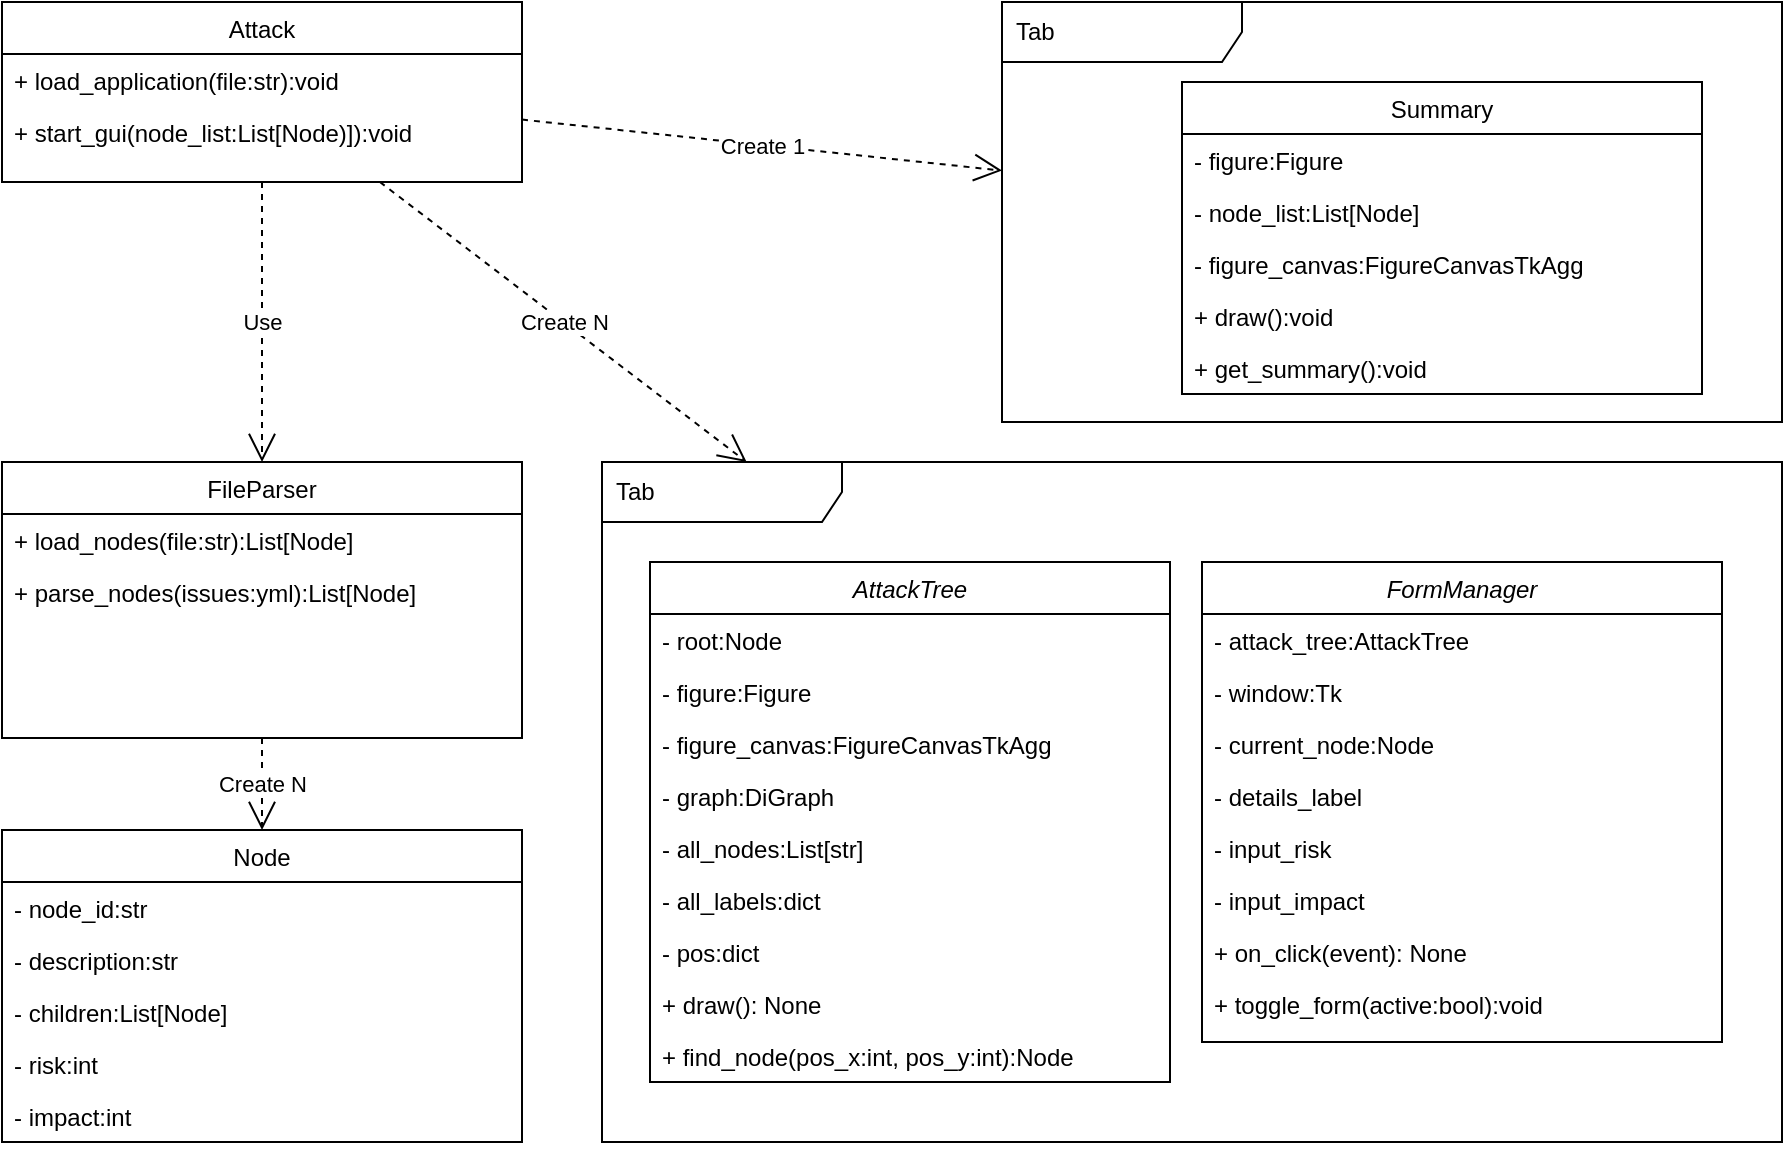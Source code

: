 <mxfile version="20.4.0" type="device"><diagram id="C5RBs43oDa-KdzZeNtuy" name="Page-1"><mxGraphModel dx="1750" dy="666" grid="1" gridSize="10" guides="1" tooltips="1" connect="1" arrows="1" fold="1" page="1" pageScale="1" pageWidth="827" pageHeight="1169" math="0" shadow="0"><root><mxCell id="WIyWlLk6GJQsqaUBKTNV-0"/><mxCell id="WIyWlLk6GJQsqaUBKTNV-1" parent="WIyWlLk6GJQsqaUBKTNV-0"/><mxCell id="zkfFHV4jXpPFQw0GAbJ--0" value="AttackTree" style="swimlane;fontStyle=2;align=center;verticalAlign=top;childLayout=stackLayout;horizontal=1;startSize=26;horizontalStack=0;resizeParent=1;resizeLast=0;collapsible=1;marginBottom=0;rounded=0;shadow=0;strokeWidth=1;" parent="WIyWlLk6GJQsqaUBKTNV-1" vertex="1"><mxGeometry x="284" y="320" width="260" height="260" as="geometry"><mxRectangle x="230" y="140" width="160" height="26" as="alternateBounds"/></mxGeometry></mxCell><mxCell id="zkfFHV4jXpPFQw0GAbJ--1" value="- root:Node" style="text;align=left;verticalAlign=top;spacingLeft=4;spacingRight=4;overflow=hidden;rotatable=0;points=[[0,0.5],[1,0.5]];portConstraint=eastwest;" parent="zkfFHV4jXpPFQw0GAbJ--0" vertex="1"><mxGeometry y="26" width="260" height="26" as="geometry"/></mxCell><mxCell id="zkfFHV4jXpPFQw0GAbJ--2" value="- figure:Figure" style="text;align=left;verticalAlign=top;spacingLeft=4;spacingRight=4;overflow=hidden;rotatable=0;points=[[0,0.5],[1,0.5]];portConstraint=eastwest;rounded=0;shadow=0;html=0;" parent="zkfFHV4jXpPFQw0GAbJ--0" vertex="1"><mxGeometry y="52" width="260" height="26" as="geometry"/></mxCell><mxCell id="zkfFHV4jXpPFQw0GAbJ--3" value="- figure_canvas:FigureCanvasTkAgg" style="text;align=left;verticalAlign=top;spacingLeft=4;spacingRight=4;overflow=hidden;rotatable=0;points=[[0,0.5],[1,0.5]];portConstraint=eastwest;rounded=0;shadow=0;html=0;" parent="zkfFHV4jXpPFQw0GAbJ--0" vertex="1"><mxGeometry y="78" width="260" height="26" as="geometry"/></mxCell><mxCell id="zkfFHV4jXpPFQw0GAbJ--5" value="- graph:DiGraph" style="text;align=left;verticalAlign=top;spacingLeft=4;spacingRight=4;overflow=hidden;rotatable=0;points=[[0,0.5],[1,0.5]];portConstraint=eastwest;" parent="zkfFHV4jXpPFQw0GAbJ--0" vertex="1"><mxGeometry y="104" width="260" height="26" as="geometry"/></mxCell><mxCell id="toRZrVcxaT1LRR0nkRPC-0" value="- all_nodes:List[str]" style="text;align=left;verticalAlign=top;spacingLeft=4;spacingRight=4;overflow=hidden;rotatable=0;points=[[0,0.5],[1,0.5]];portConstraint=eastwest;rounded=0;shadow=0;html=0;" vertex="1" parent="zkfFHV4jXpPFQw0GAbJ--0"><mxGeometry y="130" width="260" height="26" as="geometry"/></mxCell><mxCell id="toRZrVcxaT1LRR0nkRPC-1" value="- all_labels:dict" style="text;align=left;verticalAlign=top;spacingLeft=4;spacingRight=4;overflow=hidden;rotatable=0;points=[[0,0.5],[1,0.5]];portConstraint=eastwest;rounded=0;shadow=0;html=0;" vertex="1" parent="zkfFHV4jXpPFQw0GAbJ--0"><mxGeometry y="156" width="260" height="26" as="geometry"/></mxCell><mxCell id="toRZrVcxaT1LRR0nkRPC-2" value="- pos:dict" style="text;align=left;verticalAlign=top;spacingLeft=4;spacingRight=4;overflow=hidden;rotatable=0;points=[[0,0.5],[1,0.5]];portConstraint=eastwest;rounded=0;shadow=0;html=0;" vertex="1" parent="zkfFHV4jXpPFQw0GAbJ--0"><mxGeometry y="182" width="260" height="26" as="geometry"/></mxCell><mxCell id="toRZrVcxaT1LRR0nkRPC-3" value="+ draw(): None" style="text;align=left;verticalAlign=top;spacingLeft=4;spacingRight=4;overflow=hidden;rotatable=0;points=[[0,0.5],[1,0.5]];portConstraint=eastwest;rounded=0;shadow=0;html=0;" vertex="1" parent="zkfFHV4jXpPFQw0GAbJ--0"><mxGeometry y="208" width="260" height="26" as="geometry"/></mxCell><mxCell id="toRZrVcxaT1LRR0nkRPC-4" value="+ find_node(pos_x:int, pos_y:int):Node" style="text;align=left;verticalAlign=top;spacingLeft=4;spacingRight=4;overflow=hidden;rotatable=0;points=[[0,0.5],[1,0.5]];portConstraint=eastwest;rounded=0;shadow=0;html=0;" vertex="1" parent="zkfFHV4jXpPFQw0GAbJ--0"><mxGeometry y="234" width="260" height="26" as="geometry"/></mxCell><mxCell id="zkfFHV4jXpPFQw0GAbJ--6" value="FileParser" style="swimlane;fontStyle=0;align=center;verticalAlign=top;childLayout=stackLayout;horizontal=1;startSize=26;horizontalStack=0;resizeParent=1;resizeLast=0;collapsible=1;marginBottom=0;rounded=0;shadow=0;strokeWidth=1;" parent="WIyWlLk6GJQsqaUBKTNV-1" vertex="1"><mxGeometry x="-40" y="270" width="260" height="138" as="geometry"><mxRectangle x="130" y="380" width="160" height="26" as="alternateBounds"/></mxGeometry></mxCell><mxCell id="zkfFHV4jXpPFQw0GAbJ--7" value="+ load_nodes(file:str):List[Node]" style="text;align=left;verticalAlign=top;spacingLeft=4;spacingRight=4;overflow=hidden;rotatable=0;points=[[0,0.5],[1,0.5]];portConstraint=eastwest;" parent="zkfFHV4jXpPFQw0GAbJ--6" vertex="1"><mxGeometry y="26" width="260" height="26" as="geometry"/></mxCell><mxCell id="zkfFHV4jXpPFQw0GAbJ--8" value="+ parse_nodes(issues:yml):List[Node]" style="text;align=left;verticalAlign=top;spacingLeft=4;spacingRight=4;overflow=hidden;rotatable=0;points=[[0,0.5],[1,0.5]];portConstraint=eastwest;rounded=0;shadow=0;html=0;" parent="zkfFHV4jXpPFQw0GAbJ--6" vertex="1"><mxGeometry y="52" width="260" height="26" as="geometry"/></mxCell><mxCell id="zkfFHV4jXpPFQw0GAbJ--17" value="Attack" style="swimlane;fontStyle=0;align=center;verticalAlign=top;childLayout=stackLayout;horizontal=1;startSize=26;horizontalStack=0;resizeParent=1;resizeLast=0;collapsible=1;marginBottom=0;rounded=0;shadow=0;strokeWidth=1;" parent="WIyWlLk6GJQsqaUBKTNV-1" vertex="1"><mxGeometry x="-40" y="40" width="260" height="90" as="geometry"><mxRectangle x="550" y="140" width="160" height="26" as="alternateBounds"/></mxGeometry></mxCell><mxCell id="zkfFHV4jXpPFQw0GAbJ--18" value="+ load_application(file:str):void" style="text;align=left;verticalAlign=top;spacingLeft=4;spacingRight=4;overflow=hidden;rotatable=0;points=[[0,0.5],[1,0.5]];portConstraint=eastwest;" parent="zkfFHV4jXpPFQw0GAbJ--17" vertex="1"><mxGeometry y="26" width="260" height="26" as="geometry"/></mxCell><mxCell id="zkfFHV4jXpPFQw0GAbJ--19" value="+ start_gui(node_list:List[Node)]):void" style="text;align=left;verticalAlign=top;spacingLeft=4;spacingRight=4;overflow=hidden;rotatable=0;points=[[0,0.5],[1,0.5]];portConstraint=eastwest;rounded=0;shadow=0;html=0;" parent="zkfFHV4jXpPFQw0GAbJ--17" vertex="1"><mxGeometry y="52" width="260" height="26" as="geometry"/></mxCell><mxCell id="toRZrVcxaT1LRR0nkRPC-5" value="FormManager" style="swimlane;fontStyle=2;align=center;verticalAlign=top;childLayout=stackLayout;horizontal=1;startSize=26;horizontalStack=0;resizeParent=1;resizeLast=0;collapsible=1;marginBottom=0;rounded=0;shadow=0;strokeWidth=1;" vertex="1" parent="WIyWlLk6GJQsqaUBKTNV-1"><mxGeometry x="560" y="320" width="260" height="240" as="geometry"><mxRectangle x="230" y="140" width="160" height="26" as="alternateBounds"/></mxGeometry></mxCell><mxCell id="toRZrVcxaT1LRR0nkRPC-6" value="- attack_tree:AttackTree" style="text;align=left;verticalAlign=top;spacingLeft=4;spacingRight=4;overflow=hidden;rotatable=0;points=[[0,0.5],[1,0.5]];portConstraint=eastwest;" vertex="1" parent="toRZrVcxaT1LRR0nkRPC-5"><mxGeometry y="26" width="260" height="26" as="geometry"/></mxCell><mxCell id="toRZrVcxaT1LRR0nkRPC-7" value="- window:Tk" style="text;align=left;verticalAlign=top;spacingLeft=4;spacingRight=4;overflow=hidden;rotatable=0;points=[[0,0.5],[1,0.5]];portConstraint=eastwest;rounded=0;shadow=0;html=0;" vertex="1" parent="toRZrVcxaT1LRR0nkRPC-5"><mxGeometry y="52" width="260" height="26" as="geometry"/></mxCell><mxCell id="toRZrVcxaT1LRR0nkRPC-8" value="- current_node:Node" style="text;align=left;verticalAlign=top;spacingLeft=4;spacingRight=4;overflow=hidden;rotatable=0;points=[[0,0.5],[1,0.5]];portConstraint=eastwest;rounded=0;shadow=0;html=0;" vertex="1" parent="toRZrVcxaT1LRR0nkRPC-5"><mxGeometry y="78" width="260" height="26" as="geometry"/></mxCell><mxCell id="toRZrVcxaT1LRR0nkRPC-9" value="- details_label" style="text;align=left;verticalAlign=top;spacingLeft=4;spacingRight=4;overflow=hidden;rotatable=0;points=[[0,0.5],[1,0.5]];portConstraint=eastwest;" vertex="1" parent="toRZrVcxaT1LRR0nkRPC-5"><mxGeometry y="104" width="260" height="26" as="geometry"/></mxCell><mxCell id="toRZrVcxaT1LRR0nkRPC-10" value="- input_risk" style="text;align=left;verticalAlign=top;spacingLeft=4;spacingRight=4;overflow=hidden;rotatable=0;points=[[0,0.5],[1,0.5]];portConstraint=eastwest;rounded=0;shadow=0;html=0;" vertex="1" parent="toRZrVcxaT1LRR0nkRPC-5"><mxGeometry y="130" width="260" height="26" as="geometry"/></mxCell><mxCell id="toRZrVcxaT1LRR0nkRPC-11" value="- input_impact" style="text;align=left;verticalAlign=top;spacingLeft=4;spacingRight=4;overflow=hidden;rotatable=0;points=[[0,0.5],[1,0.5]];portConstraint=eastwest;rounded=0;shadow=0;html=0;" vertex="1" parent="toRZrVcxaT1LRR0nkRPC-5"><mxGeometry y="156" width="260" height="26" as="geometry"/></mxCell><mxCell id="toRZrVcxaT1LRR0nkRPC-13" value="+ on_click(event): None" style="text;align=left;verticalAlign=top;spacingLeft=4;spacingRight=4;overflow=hidden;rotatable=0;points=[[0,0.5],[1,0.5]];portConstraint=eastwest;rounded=0;shadow=0;html=0;" vertex="1" parent="toRZrVcxaT1LRR0nkRPC-5"><mxGeometry y="182" width="260" height="26" as="geometry"/></mxCell><mxCell id="toRZrVcxaT1LRR0nkRPC-14" value="+ toggle_form(active:bool):void" style="text;align=left;verticalAlign=top;spacingLeft=4;spacingRight=4;overflow=hidden;rotatable=0;points=[[0,0.5],[1,0.5]];portConstraint=eastwest;rounded=0;shadow=0;html=0;" vertex="1" parent="toRZrVcxaT1LRR0nkRPC-5"><mxGeometry y="208" width="260" height="26" as="geometry"/></mxCell><mxCell id="toRZrVcxaT1LRR0nkRPC-15" value="Node" style="swimlane;fontStyle=0;align=center;verticalAlign=top;childLayout=stackLayout;horizontal=1;startSize=26;horizontalStack=0;resizeParent=1;resizeLast=0;collapsible=1;marginBottom=0;rounded=0;shadow=0;strokeWidth=1;" vertex="1" parent="WIyWlLk6GJQsqaUBKTNV-1"><mxGeometry x="-40" y="454" width="260" height="156" as="geometry"><mxRectangle x="130" y="380" width="160" height="26" as="alternateBounds"/></mxGeometry></mxCell><mxCell id="toRZrVcxaT1LRR0nkRPC-16" value="- node_id:str" style="text;align=left;verticalAlign=top;spacingLeft=4;spacingRight=4;overflow=hidden;rotatable=0;points=[[0,0.5],[1,0.5]];portConstraint=eastwest;" vertex="1" parent="toRZrVcxaT1LRR0nkRPC-15"><mxGeometry y="26" width="260" height="26" as="geometry"/></mxCell><mxCell id="toRZrVcxaT1LRR0nkRPC-17" value="- description:str" style="text;align=left;verticalAlign=top;spacingLeft=4;spacingRight=4;overflow=hidden;rotatable=0;points=[[0,0.5],[1,0.5]];portConstraint=eastwest;rounded=0;shadow=0;html=0;" vertex="1" parent="toRZrVcxaT1LRR0nkRPC-15"><mxGeometry y="52" width="260" height="26" as="geometry"/></mxCell><mxCell id="toRZrVcxaT1LRR0nkRPC-18" value="- children:List[Node]" style="text;align=left;verticalAlign=top;spacingLeft=4;spacingRight=4;overflow=hidden;rotatable=0;points=[[0,0.5],[1,0.5]];portConstraint=eastwest;rounded=0;shadow=0;html=0;" vertex="1" parent="toRZrVcxaT1LRR0nkRPC-15"><mxGeometry y="78" width="260" height="26" as="geometry"/></mxCell><mxCell id="toRZrVcxaT1LRR0nkRPC-19" value="- risk:int" style="text;align=left;verticalAlign=top;spacingLeft=4;spacingRight=4;overflow=hidden;rotatable=0;points=[[0,0.5],[1,0.5]];portConstraint=eastwest;rounded=0;shadow=0;html=0;" vertex="1" parent="toRZrVcxaT1LRR0nkRPC-15"><mxGeometry y="104" width="260" height="26" as="geometry"/></mxCell><mxCell id="toRZrVcxaT1LRR0nkRPC-20" value="- impact:int" style="text;align=left;verticalAlign=top;spacingLeft=4;spacingRight=4;overflow=hidden;rotatable=0;points=[[0,0.5],[1,0.5]];portConstraint=eastwest;rounded=0;shadow=0;html=0;" vertex="1" parent="toRZrVcxaT1LRR0nkRPC-15"><mxGeometry y="130" width="260" height="26" as="geometry"/></mxCell><mxCell id="toRZrVcxaT1LRR0nkRPC-21" value="Summary" style="swimlane;fontStyle=0;align=center;verticalAlign=top;childLayout=stackLayout;horizontal=1;startSize=26;horizontalStack=0;resizeParent=1;resizeLast=0;collapsible=1;marginBottom=0;rounded=0;shadow=0;strokeWidth=1;" vertex="1" parent="WIyWlLk6GJQsqaUBKTNV-1"><mxGeometry x="550" y="80" width="260" height="156" as="geometry"><mxRectangle x="130" y="380" width="160" height="26" as="alternateBounds"/></mxGeometry></mxCell><mxCell id="toRZrVcxaT1LRR0nkRPC-22" value="- figure:Figure" style="text;align=left;verticalAlign=top;spacingLeft=4;spacingRight=4;overflow=hidden;rotatable=0;points=[[0,0.5],[1,0.5]];portConstraint=eastwest;" vertex="1" parent="toRZrVcxaT1LRR0nkRPC-21"><mxGeometry y="26" width="260" height="26" as="geometry"/></mxCell><mxCell id="toRZrVcxaT1LRR0nkRPC-23" value="- node_list:List[Node]" style="text;align=left;verticalAlign=top;spacingLeft=4;spacingRight=4;overflow=hidden;rotatable=0;points=[[0,0.5],[1,0.5]];portConstraint=eastwest;rounded=0;shadow=0;html=0;" vertex="1" parent="toRZrVcxaT1LRR0nkRPC-21"><mxGeometry y="52" width="260" height="26" as="geometry"/></mxCell><mxCell id="toRZrVcxaT1LRR0nkRPC-24" value="- figure_canvas:FigureCanvasTkAgg" style="text;align=left;verticalAlign=top;spacingLeft=4;spacingRight=4;overflow=hidden;rotatable=0;points=[[0,0.5],[1,0.5]];portConstraint=eastwest;rounded=0;shadow=0;html=0;" vertex="1" parent="toRZrVcxaT1LRR0nkRPC-21"><mxGeometry y="78" width="260" height="26" as="geometry"/></mxCell><mxCell id="toRZrVcxaT1LRR0nkRPC-25" value="+ draw():void" style="text;align=left;verticalAlign=top;spacingLeft=4;spacingRight=4;overflow=hidden;rotatable=0;points=[[0,0.5],[1,0.5]];portConstraint=eastwest;rounded=0;shadow=0;html=0;" vertex="1" parent="toRZrVcxaT1LRR0nkRPC-21"><mxGeometry y="104" width="260" height="26" as="geometry"/></mxCell><mxCell id="toRZrVcxaT1LRR0nkRPC-26" value="+ get_summary():void" style="text;align=left;verticalAlign=top;spacingLeft=4;spacingRight=4;overflow=hidden;rotatable=0;points=[[0,0.5],[1,0.5]];portConstraint=eastwest;rounded=0;shadow=0;html=0;" vertex="1" parent="toRZrVcxaT1LRR0nkRPC-21"><mxGeometry y="130" width="260" height="26" as="geometry"/></mxCell><mxCell id="toRZrVcxaT1LRR0nkRPC-27" value="Use" style="endArrow=open;endSize=12;dashed=1;html=1;rounded=0;entryX=0.5;entryY=0;entryDx=0;entryDy=0;" edge="1" parent="WIyWlLk6GJQsqaUBKTNV-1" source="zkfFHV4jXpPFQw0GAbJ--17" target="zkfFHV4jXpPFQw0GAbJ--6"><mxGeometry width="160" relative="1" as="geometry"><mxPoint x="220" y="290" as="sourcePoint"/><mxPoint x="380" y="290" as="targetPoint"/></mxGeometry></mxCell><mxCell id="toRZrVcxaT1LRR0nkRPC-28" value="Create N" style="endArrow=open;endSize=12;dashed=1;html=1;rounded=0;" edge="1" parent="WIyWlLk6GJQsqaUBKTNV-1" source="zkfFHV4jXpPFQw0GAbJ--17" target="toRZrVcxaT1LRR0nkRPC-37"><mxGeometry width="160" relative="1" as="geometry"><mxPoint x="220" y="256" as="sourcePoint"/><mxPoint x="270" y="380" as="targetPoint"/></mxGeometry></mxCell><mxCell id="toRZrVcxaT1LRR0nkRPC-30" value="Create 1" style="endArrow=open;endSize=12;dashed=1;html=1;rounded=0;" edge="1" parent="WIyWlLk6GJQsqaUBKTNV-1" source="zkfFHV4jXpPFQw0GAbJ--17" target="toRZrVcxaT1LRR0nkRPC-38"><mxGeometry width="160" relative="1" as="geometry"><mxPoint x="236.564" y="256" as="sourcePoint"/><mxPoint x="300.061" y="670" as="targetPoint"/></mxGeometry></mxCell><mxCell id="toRZrVcxaT1LRR0nkRPC-34" value="Create N" style="endArrow=open;endSize=12;dashed=1;html=1;rounded=0;" edge="1" parent="WIyWlLk6GJQsqaUBKTNV-1" source="zkfFHV4jXpPFQw0GAbJ--6" target="toRZrVcxaT1LRR0nkRPC-15"><mxGeometry width="160" relative="1" as="geometry"><mxPoint x="100" y="520" as="sourcePoint"/><mxPoint x="260" y="520" as="targetPoint"/></mxGeometry></mxCell><mxCell id="toRZrVcxaT1LRR0nkRPC-37" value="Tab" style="shape=umlFrame;whiteSpace=wrap;html=1;width=120;height=30;boundedLbl=1;verticalAlign=middle;align=left;spacingLeft=5;" vertex="1" parent="WIyWlLk6GJQsqaUBKTNV-1"><mxGeometry x="260" y="270" width="590" height="340" as="geometry"/></mxCell><mxCell id="toRZrVcxaT1LRR0nkRPC-38" value="Tab" style="shape=umlFrame;whiteSpace=wrap;html=1;width=120;height=30;boundedLbl=1;verticalAlign=middle;align=left;spacingLeft=5;" vertex="1" parent="WIyWlLk6GJQsqaUBKTNV-1"><mxGeometry x="460" y="40" width="390" height="210" as="geometry"/></mxCell></root></mxGraphModel></diagram></mxfile>